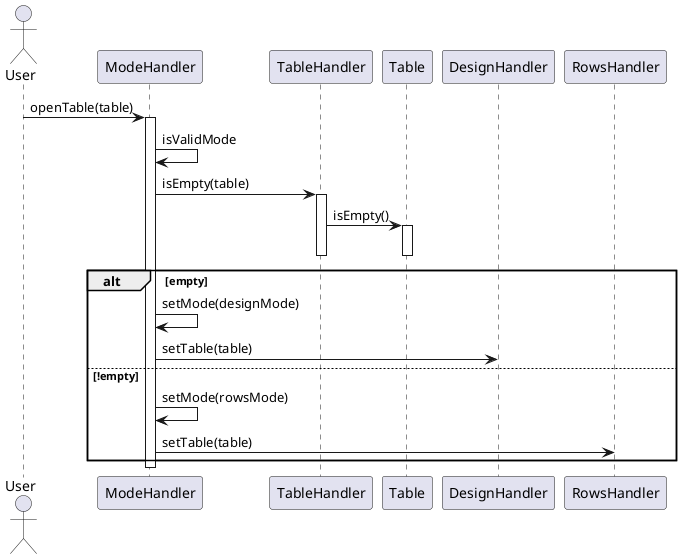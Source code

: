 @startuml
actor User
User -> ModeHandler: openTable(table)
activate ModeHandler
ModeHandler -> ModeHandler: isValidMode
ModeHandler -> TableHandler: isEmpty(table)
activate TableHandler
TableHandler -> Table: isEmpty()
activate Table
deactivate Table
deactivate TableHandler
alt empty
    ModeHandler -> ModeHandler: setMode(designMode)
    ModeHandler -> DesignHandler: setTable(table)
else !empty
    ModeHandler -> ModeHandler: setMode(rowsMode)
    ModeHandler -> RowsHandler: setTable(table)


end
deactivate ModeHandler

@enduml